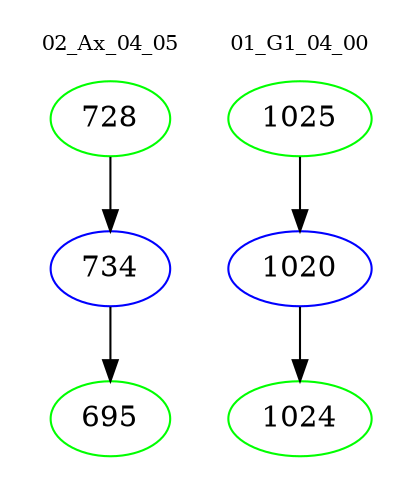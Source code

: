digraph{
subgraph cluster_0 {
color = white
label = "02_Ax_04_05";
fontsize=10;
T0_728 [label="728", color="green"]
T0_728 -> T0_734 [color="black"]
T0_734 [label="734", color="blue"]
T0_734 -> T0_695 [color="black"]
T0_695 [label="695", color="green"]
}
subgraph cluster_1 {
color = white
label = "01_G1_04_00";
fontsize=10;
T1_1025 [label="1025", color="green"]
T1_1025 -> T1_1020 [color="black"]
T1_1020 [label="1020", color="blue"]
T1_1020 -> T1_1024 [color="black"]
T1_1024 [label="1024", color="green"]
}
}
